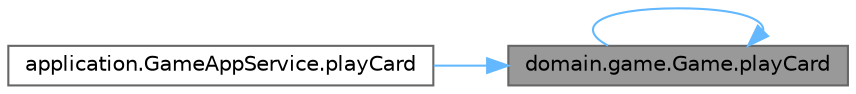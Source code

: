 digraph "domain.game.Game.playCard"
{
 // LATEX_PDF_SIZE
  bgcolor="transparent";
  edge [fontname=Helvetica,fontsize=10,labelfontname=Helvetica,labelfontsize=10];
  node [fontname=Helvetica,fontsize=10,shape=box,height=0.2,width=0.4];
  rankdir="RL";
  Node1 [id="Node000001",label="domain.game.Game.playCard",height=0.2,width=0.4,color="gray40", fillcolor="grey60", style="filled", fontcolor="black",tooltip="Juega una carta para el jugador actual."];
  Node1 -> Node2 [id="edge1_Node000001_Node000002",dir="back",color="steelblue1",style="solid",tooltip=" "];
  Node2 [id="Node000002",label="application.GameAppService.playCard",height=0.2,width=0.4,color="grey40", fillcolor="white", style="filled",URL="$classapplication_1_1_game_app_service.html#ae6cde6636bf9c91431f2f917e1df234d",tooltip="Permite a un jugador jugar una carta, con la opción de declarar \"UNO\"."];
  Node1 -> Node1 [id="edge2_Node000001_Node000001",dir="back",color="steelblue1",style="solid",tooltip=" "];
}
